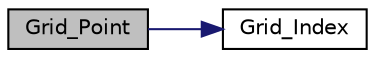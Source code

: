 digraph "Grid_Point"
{
  edge [fontname="Helvetica",fontsize="10",labelfontname="Helvetica",labelfontsize="10"];
  node [fontname="Helvetica",fontsize="10",shape=record];
  rankdir="LR";
  Node61 [label="Grid_Point",height=0.2,width=0.4,color="black", fillcolor="grey75", style="filled", fontcolor="black"];
  Node61 -> Node62 [color="midnightblue",fontsize="10",style="solid",fontname="Helvetica"];
  Node62 [label="Grid_Index",height=0.2,width=0.4,color="black", fillcolor="white", style="filled",URL="$_image___recovery_8h.html#a60dd92eb39d20b28c6f5d62aa28dbc37"];
}
